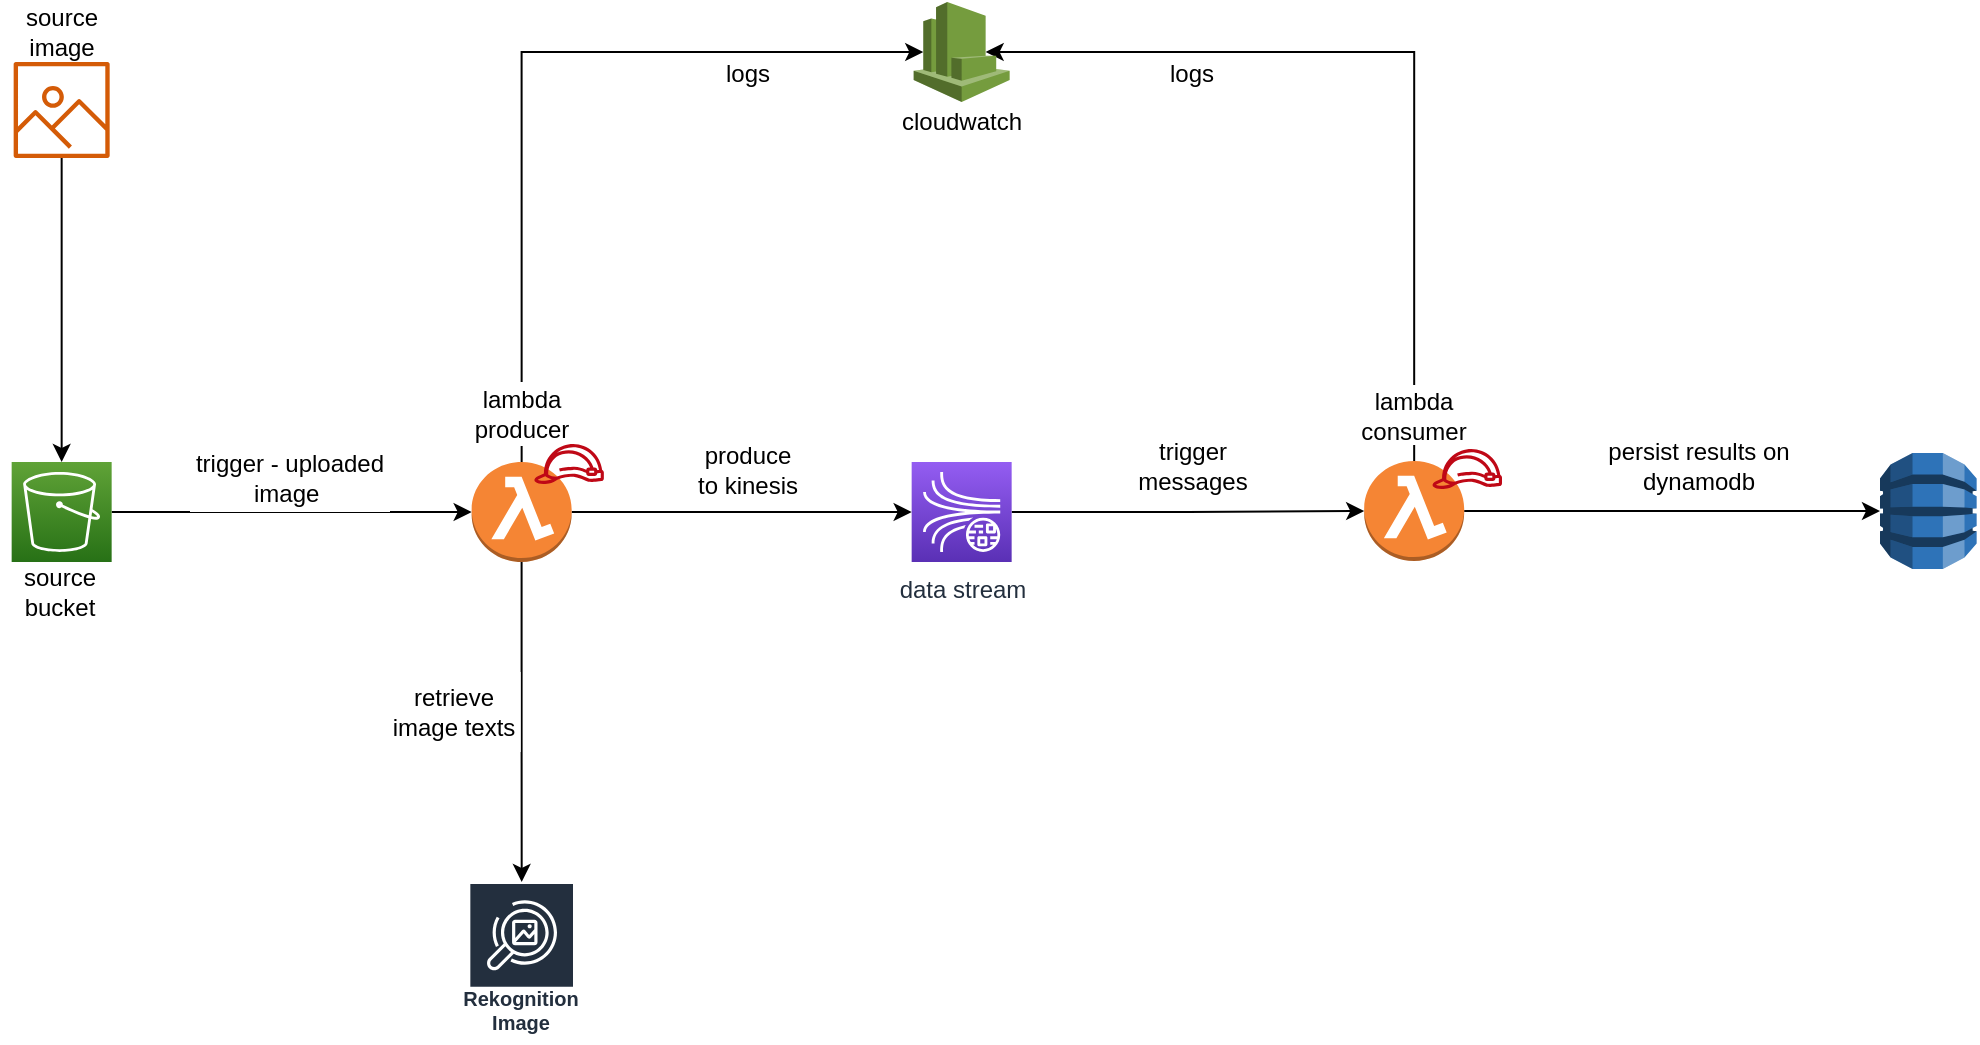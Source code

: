 <mxfile version="20.4.2" type="google"><diagram id="uwu5ov1VRwAnvNNw9_gI" name="Página-1"><mxGraphModel grid="1" page="1" gridSize="10" guides="1" tooltips="1" connect="1" arrows="1" fold="1" pageScale="1" pageWidth="827" pageHeight="1169" math="0" shadow="0"><root><mxCell id="0"/><mxCell id="1" parent="0"/><mxCell id="beIFAQu2Ay1P2huV2Rj6-5" style="edgeStyle=orthogonalEdgeStyle;rounded=0;orthogonalLoop=1;jettySize=auto;html=1;entryX=0;entryY=0.5;entryDx=0;entryDy=0;entryPerimeter=0;" edge="1" parent="1" source="beIFAQu2Ay1P2huV2Rj6-1" target="beIFAQu2Ay1P2huV2Rj6-4"><mxGeometry relative="1" as="geometry"/></mxCell><mxCell id="beIFAQu2Ay1P2huV2Rj6-1" value="" style="sketch=0;points=[[0,0,0],[0.25,0,0],[0.5,0,0],[0.75,0,0],[1,0,0],[0,1,0],[0.25,1,0],[0.5,1,0],[0.75,1,0],[1,1,0],[0,0.25,0],[0,0.5,0],[0,0.75,0],[1,0.25,0],[1,0.5,0],[1,0.75,0]];outlineConnect=0;fontColor=#232F3E;gradientColor=#60A337;gradientDirection=north;fillColor=#277116;strokeColor=#ffffff;dashed=0;verticalLabelPosition=bottom;verticalAlign=top;align=center;html=1;fontSize=12;fontStyle=0;aspect=fixed;shape=mxgraph.aws4.resourceIcon;resIcon=mxgraph.aws4.s3;" vertex="1" parent="1"><mxGeometry x="385.83" y="570" width="50" height="50" as="geometry"/></mxCell><mxCell id="beIFAQu2Ay1P2huV2Rj6-21" style="edgeStyle=orthogonalEdgeStyle;rounded=0;orthogonalLoop=1;jettySize=auto;html=1;entryX=0;entryY=0.5;entryDx=0;entryDy=0;entryPerimeter=0;" edge="1" parent="1" source="beIFAQu2Ay1P2huV2Rj6-2" target="beIFAQu2Ay1P2huV2Rj6-19"><mxGeometry relative="1" as="geometry"/></mxCell><mxCell id="beIFAQu2Ay1P2huV2Rj6-2" value="data stream" style="sketch=0;points=[[0,0,0],[0.25,0,0],[0.5,0,0],[0.75,0,0],[1,0,0],[0,1,0],[0.25,1,0],[0.5,1,0],[0.75,1,0],[1,1,0],[0,0.25,0],[0,0.5,0],[0,0.75,0],[1,0.25,0],[1,0.5,0],[1,0.75,0]];outlineConnect=0;fontColor=#232F3E;gradientColor=#945DF2;gradientDirection=north;fillColor=#5A30B5;strokeColor=#ffffff;dashed=0;verticalLabelPosition=bottom;verticalAlign=top;align=center;html=1;fontSize=12;fontStyle=0;aspect=fixed;shape=mxgraph.aws4.resourceIcon;resIcon=mxgraph.aws4.kinesis_data_streams;" vertex="1" parent="1"><mxGeometry x="835.83" y="570" width="50" height="50" as="geometry"/></mxCell><mxCell id="beIFAQu2Ay1P2huV2Rj6-3" value="trigger - uploaded image&amp;nbsp;" style="text;html=1;strokeColor=none;fillColor=default;align=center;verticalAlign=middle;whiteSpace=wrap;rounded=0;" vertex="1" parent="1"><mxGeometry x="475" y="560" width="100" height="35" as="geometry"/></mxCell><mxCell id="beIFAQu2Ay1P2huV2Rj6-12" style="edgeStyle=orthogonalEdgeStyle;rounded=0;orthogonalLoop=1;jettySize=auto;html=1;" edge="1" parent="1" source="beIFAQu2Ay1P2huV2Rj6-4" target="beIFAQu2Ay1P2huV2Rj6-11"><mxGeometry relative="1" as="geometry"/></mxCell><mxCell id="beIFAQu2Ay1P2huV2Rj6-17" style="edgeStyle=orthogonalEdgeStyle;rounded=0;orthogonalLoop=1;jettySize=auto;html=1;" edge="1" parent="1" source="beIFAQu2Ay1P2huV2Rj6-4" target="beIFAQu2Ay1P2huV2Rj6-2"><mxGeometry relative="1" as="geometry"/></mxCell><mxCell id="jOv1IlJ7L0UPVZPywcQn-17" style="edgeStyle=orthogonalEdgeStyle;rounded=0;orthogonalLoop=1;jettySize=auto;html=1;exitX=0.5;exitY=0;exitDx=0;exitDy=0;exitPerimeter=0;entryX=0.1;entryY=0.5;entryDx=0;entryDy=0;entryPerimeter=0;" edge="1" parent="1" source="beIFAQu2Ay1P2huV2Rj6-4" target="beIFAQu2Ay1P2huV2Rj6-26"><mxGeometry relative="1" as="geometry"><Array as="points"><mxPoint x="641" y="365"/></Array></mxGeometry></mxCell><mxCell id="beIFAQu2Ay1P2huV2Rj6-4" value="" style="outlineConnect=0;dashed=0;verticalLabelPosition=bottom;verticalAlign=top;align=center;html=1;shape=mxgraph.aws3.lambda_function;fillColor=#F58534;gradientColor=none;" vertex="1" parent="1"><mxGeometry x="615.83" y="570" width="50" height="50" as="geometry"/></mxCell><mxCell id="beIFAQu2Ay1P2huV2Rj6-6" value="lambda producer" style="text;html=1;strokeColor=none;fillColor=default;align=center;verticalAlign=middle;whiteSpace=wrap;rounded=0;" vertex="1" parent="1"><mxGeometry x="611.66" y="530" width="58.34" height="32" as="geometry"/></mxCell><mxCell id="beIFAQu2Ay1P2huV2Rj6-7" value="source bucket" style="text;html=1;strokeColor=none;fillColor=default;align=center;verticalAlign=middle;whiteSpace=wrap;rounded=0;" vertex="1" parent="1"><mxGeometry x="380" y="620" width="60" height="30" as="geometry"/></mxCell><mxCell id="beIFAQu2Ay1P2huV2Rj6-10" value="" style="sketch=0;outlineConnect=0;fontColor=#232F3E;gradientColor=none;fillColor=#BF0816;strokeColor=none;dashed=0;verticalLabelPosition=bottom;verticalAlign=top;align=center;html=1;fontSize=12;fontStyle=0;aspect=fixed;pointerEvents=1;shape=mxgraph.aws4.role;shadow=0;" vertex="1" parent="1"><mxGeometry x="646.83" y="561" width="35.45" height="20" as="geometry"/></mxCell><mxCell id="beIFAQu2Ay1P2huV2Rj6-11" value="Rekognition Image" style="sketch=0;outlineConnect=0;fontColor=#232F3E;gradientColor=none;strokeColor=#ffffff;fillColor=#232F3E;dashed=0;verticalLabelPosition=middle;verticalAlign=bottom;align=center;html=1;whiteSpace=wrap;fontSize=10;fontStyle=1;spacing=3;shape=mxgraph.aws4.productIcon;prIcon=mxgraph.aws4.rekognition_image;shadow=0;" vertex="1" parent="1"><mxGeometry x="614.17" y="780" width="53.33" height="80" as="geometry"/></mxCell><mxCell id="beIFAQu2Ay1P2huV2Rj6-13" value="retrieve image texts" style="text;html=1;strokeColor=none;fillColor=default;align=center;verticalAlign=middle;whiteSpace=wrap;rounded=0;" vertex="1" parent="1"><mxGeometry x="574" y="675" width="66.34" height="40" as="geometry"/></mxCell><mxCell id="beIFAQu2Ay1P2huV2Rj6-15" style="edgeStyle=orthogonalEdgeStyle;rounded=0;orthogonalLoop=1;jettySize=auto;html=1;entryX=0.5;entryY=0;entryDx=0;entryDy=0;entryPerimeter=0;" edge="1" parent="1" source="beIFAQu2Ay1P2huV2Rj6-14" target="beIFAQu2Ay1P2huV2Rj6-1"><mxGeometry relative="1" as="geometry"/></mxCell><mxCell id="beIFAQu2Ay1P2huV2Rj6-14" value="" style="sketch=0;outlineConnect=0;fontColor=#232F3E;gradientColor=none;fillColor=#D45B07;strokeColor=none;dashed=0;verticalLabelPosition=bottom;verticalAlign=top;align=center;html=1;fontSize=12;fontStyle=0;aspect=fixed;pointerEvents=1;shape=mxgraph.aws4.container_registry_image;shadow=0;" vertex="1" parent="1"><mxGeometry x="386.83" y="370" width="48" height="48" as="geometry"/></mxCell><mxCell id="beIFAQu2Ay1P2huV2Rj6-16" value="source image" style="text;html=1;strokeColor=none;fillColor=none;align=center;verticalAlign=middle;whiteSpace=wrap;rounded=0;" vertex="1" parent="1"><mxGeometry x="381.66" y="340" width="58.34" height="30" as="geometry"/></mxCell><mxCell id="beIFAQu2Ay1P2huV2Rj6-18" value="produce to kinesis" style="text;html=1;strokeColor=none;fillColor=default;align=center;verticalAlign=middle;whiteSpace=wrap;rounded=0;" vertex="1" parent="1"><mxGeometry x="725" y="554" width="58.34" height="40" as="geometry"/></mxCell><mxCell id="jOv1IlJ7L0UPVZPywcQn-3" style="edgeStyle=orthogonalEdgeStyle;rounded=0;orthogonalLoop=1;jettySize=auto;html=1;entryX=0;entryY=0.5;entryDx=0;entryDy=0;entryPerimeter=0;" edge="1" parent="1" source="beIFAQu2Ay1P2huV2Rj6-19" target="jOv1IlJ7L0UPVZPywcQn-1"><mxGeometry relative="1" as="geometry"/></mxCell><mxCell id="jOv1IlJ7L0UPVZPywcQn-16" style="edgeStyle=orthogonalEdgeStyle;rounded=0;orthogonalLoop=1;jettySize=auto;html=1;exitX=0.5;exitY=0;exitDx=0;exitDy=0;exitPerimeter=0;entryX=0.75;entryY=0.5;entryDx=0;entryDy=0;entryPerimeter=0;" edge="1" parent="1" source="beIFAQu2Ay1P2huV2Rj6-19" target="beIFAQu2Ay1P2huV2Rj6-26"><mxGeometry relative="1" as="geometry"><Array as="points"><mxPoint x="1087" y="365"/></Array></mxGeometry></mxCell><mxCell id="beIFAQu2Ay1P2huV2Rj6-19" value="" style="outlineConnect=0;dashed=0;verticalLabelPosition=bottom;verticalAlign=top;align=center;html=1;shape=mxgraph.aws3.lambda_function;fillColor=#F58534;gradientColor=none;" vertex="1" parent="1"><mxGeometry x="1062.09" y="569.5" width="50" height="50" as="geometry"/></mxCell><mxCell id="beIFAQu2Ay1P2huV2Rj6-20" value="lambda consumer" style="text;html=1;strokeColor=none;fillColor=default;align=center;verticalAlign=middle;whiteSpace=wrap;rounded=0;" vertex="1" parent="1"><mxGeometry x="1050" y="531.5" width="74.17" height="30" as="geometry"/></mxCell><mxCell id="beIFAQu2Ay1P2huV2Rj6-26" value="" style="outlineConnect=0;dashed=0;verticalLabelPosition=bottom;verticalAlign=top;align=center;html=1;shape=mxgraph.aws3.cloudwatch;fillColor=#759C3E;gradientColor=none;shadow=0;strokeColor=default;" vertex="1" parent="1"><mxGeometry x="836.83" y="340" width="48" height="50" as="geometry"/></mxCell><mxCell id="beIFAQu2Ay1P2huV2Rj6-27" value="cloudwatch" style="text;html=1;strokeColor=none;fillColor=none;align=center;verticalAlign=middle;whiteSpace=wrap;rounded=0;" vertex="1" parent="1"><mxGeometry x="831.66" y="390" width="58.34" height="20" as="geometry"/></mxCell><mxCell id="jOv1IlJ7L0UPVZPywcQn-1" value="" style="outlineConnect=0;dashed=0;verticalLabelPosition=bottom;verticalAlign=top;align=center;html=1;shape=mxgraph.aws3.dynamo_db;fillColor=#2E73B8;gradientColor=none;" vertex="1" parent="1"><mxGeometry x="1320" y="565.5" width="48.33" height="58" as="geometry"/></mxCell><mxCell id="jOv1IlJ7L0UPVZPywcQn-6" value="logs" style="text;html=1;strokeColor=none;fillColor=default;align=center;verticalAlign=middle;whiteSpace=wrap;rounded=0;" vertex="1" parent="1"><mxGeometry x="725" y="366" width="58.34" height="20" as="geometry"/></mxCell><mxCell id="jOv1IlJ7L0UPVZPywcQn-7" value="trigger messages" style="text;html=1;strokeColor=none;fillColor=default;align=center;verticalAlign=middle;whiteSpace=wrap;rounded=0;" vertex="1" parent="1"><mxGeometry x="940" y="549" width="73" height="45" as="geometry"/></mxCell><mxCell id="jOv1IlJ7L0UPVZPywcQn-8" value="&lt;div&gt;persist results on dynamodb&lt;/div&gt;" style="text;html=1;strokeColor=none;fillColor=default;align=center;verticalAlign=middle;whiteSpace=wrap;rounded=0;" vertex="1" parent="1"><mxGeometry x="1178.01" y="550.25" width="103" height="42.5" as="geometry"/></mxCell><mxCell id="jOv1IlJ7L0UPVZPywcQn-12" value="" style="sketch=0;outlineConnect=0;fontColor=#232F3E;gradientColor=none;fillColor=#BF0816;strokeColor=none;dashed=0;verticalLabelPosition=bottom;verticalAlign=top;align=center;html=1;fontSize=12;fontStyle=0;aspect=fixed;pointerEvents=1;shape=mxgraph.aws4.role;shadow=0;" vertex="1" parent="1"><mxGeometry x="1095.9" y="563.5" width="35.45" height="20" as="geometry"/></mxCell><mxCell id="jOv1IlJ7L0UPVZPywcQn-15" value="logs" style="text;html=1;strokeColor=none;fillColor=default;align=center;verticalAlign=middle;whiteSpace=wrap;rounded=0;" vertex="1" parent="1"><mxGeometry x="947.33" y="366" width="58.34" height="20" as="geometry"/></mxCell></root></mxGraphModel></diagram></mxfile>